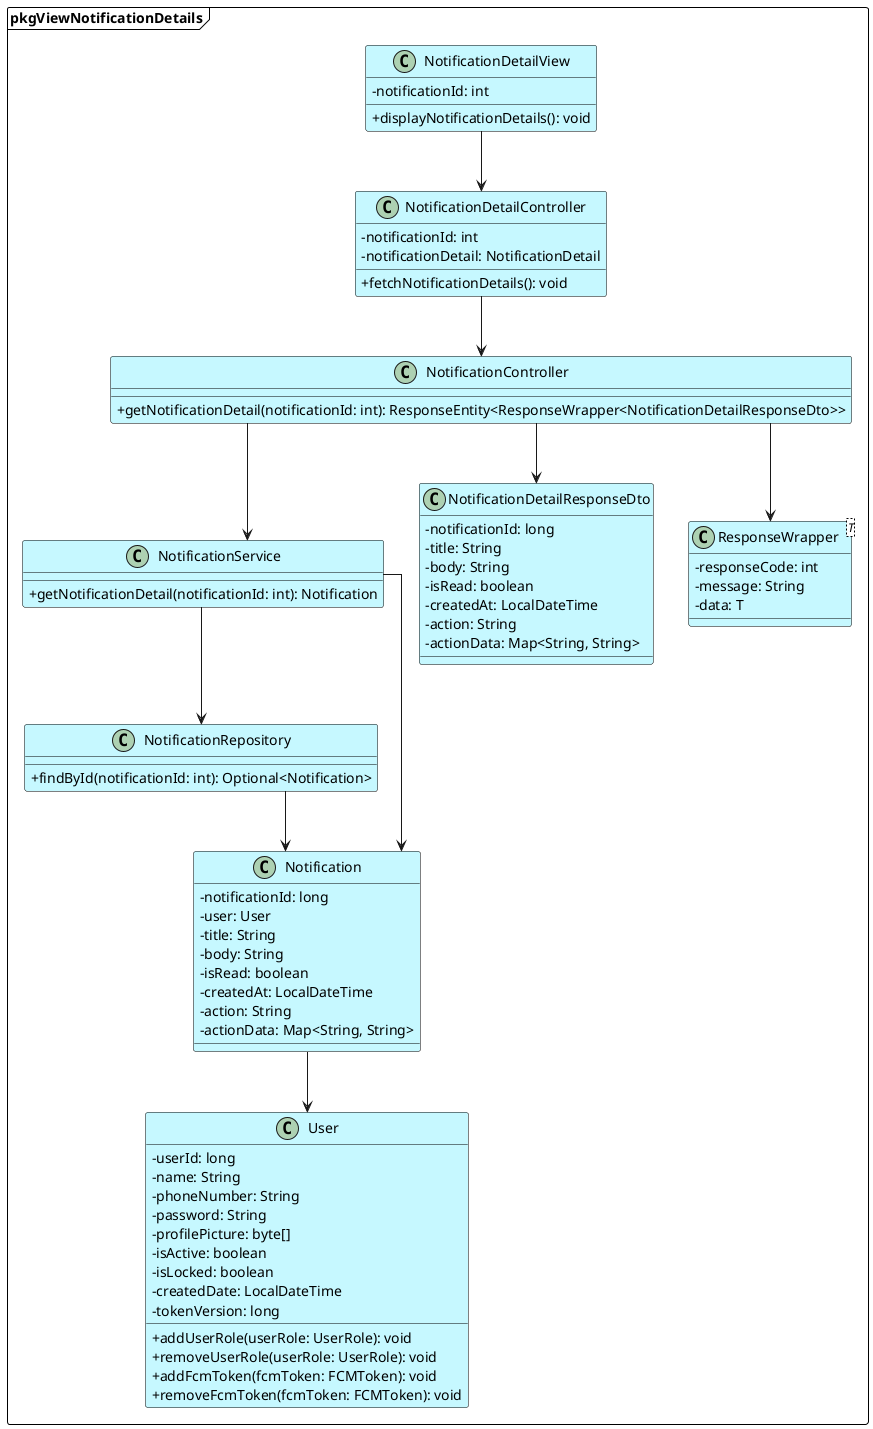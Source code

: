 @startuml ViewNotificationDetails
skinparam classAttributeIconSize 0
skinparam linetype ortho

skinparam BackgroundColor #ffffff
skinparam class {
    BackgroundColor #c6f8ff
    BorderColor #000000
}

skinparam package {
    BackgroundColor #ffffff
    BorderColor #000000
}

package pkgViewNotificationDetails <<Frame>>{

        class NotificationDetailView {
            - notificationId: int
            + displayNotificationDetails(): void
        }

        class NotificationDetailController {
            - notificationId: int
            - notificationDetail: NotificationDetail
            + fetchNotificationDetails(): void
        }
   
        class NotificationController {
            + getNotificationDetail(notificationId: int): ResponseEntity<ResponseWrapper<NotificationDetailResponseDto>>
        }
  
        class NotificationService {
            + getNotificationDetail(notificationId: int): Notification
        }

        class NotificationRepository {
            + findById(notificationId: int): Optional<Notification>
        }
  
        class NotificationDetailResponseDto {
            - notificationId: long
            - title: String
            - body: String
            - isRead: boolean
            - createdAt: LocalDateTime
            - action: String
            - actionData: Map<String, String>
        }

        class ResponseWrapper<T> {
            - responseCode: int
            - message: String
            - data: T
        }

        class Notification {
            - notificationId: long
            - user: User
            - title: String
            - body: String
            - isRead: boolean
            - createdAt: LocalDateTime
            - action: String
            - actionData: Map<String, String>
        }

        class User {
            - userId: long
            - name: String
            - phoneNumber: String
            - password: String
            - profilePicture: byte[]
            - isActive: boolean
            - isLocked: boolean
            - createdDate: LocalDateTime
            - tokenVersion: long
            + addUserRole(userRole: UserRole): void
            + removeUserRole(userRole: UserRole): void
            + addFcmToken(fcmToken: FCMToken): void
            + removeFcmToken(fcmToken: FCMToken): void
        }
    

    NotificationDetailView --> NotificationDetailController
    NotificationDetailController --> NotificationController
    NotificationController --> NotificationService
    NotificationService --> NotificationRepository
    NotificationController --> NotificationDetailResponseDto
    NotificationController --> ResponseWrapper
    NotificationService --> Notification
    NotificationRepository --> Notification
    Notification --> User

}

@enduml